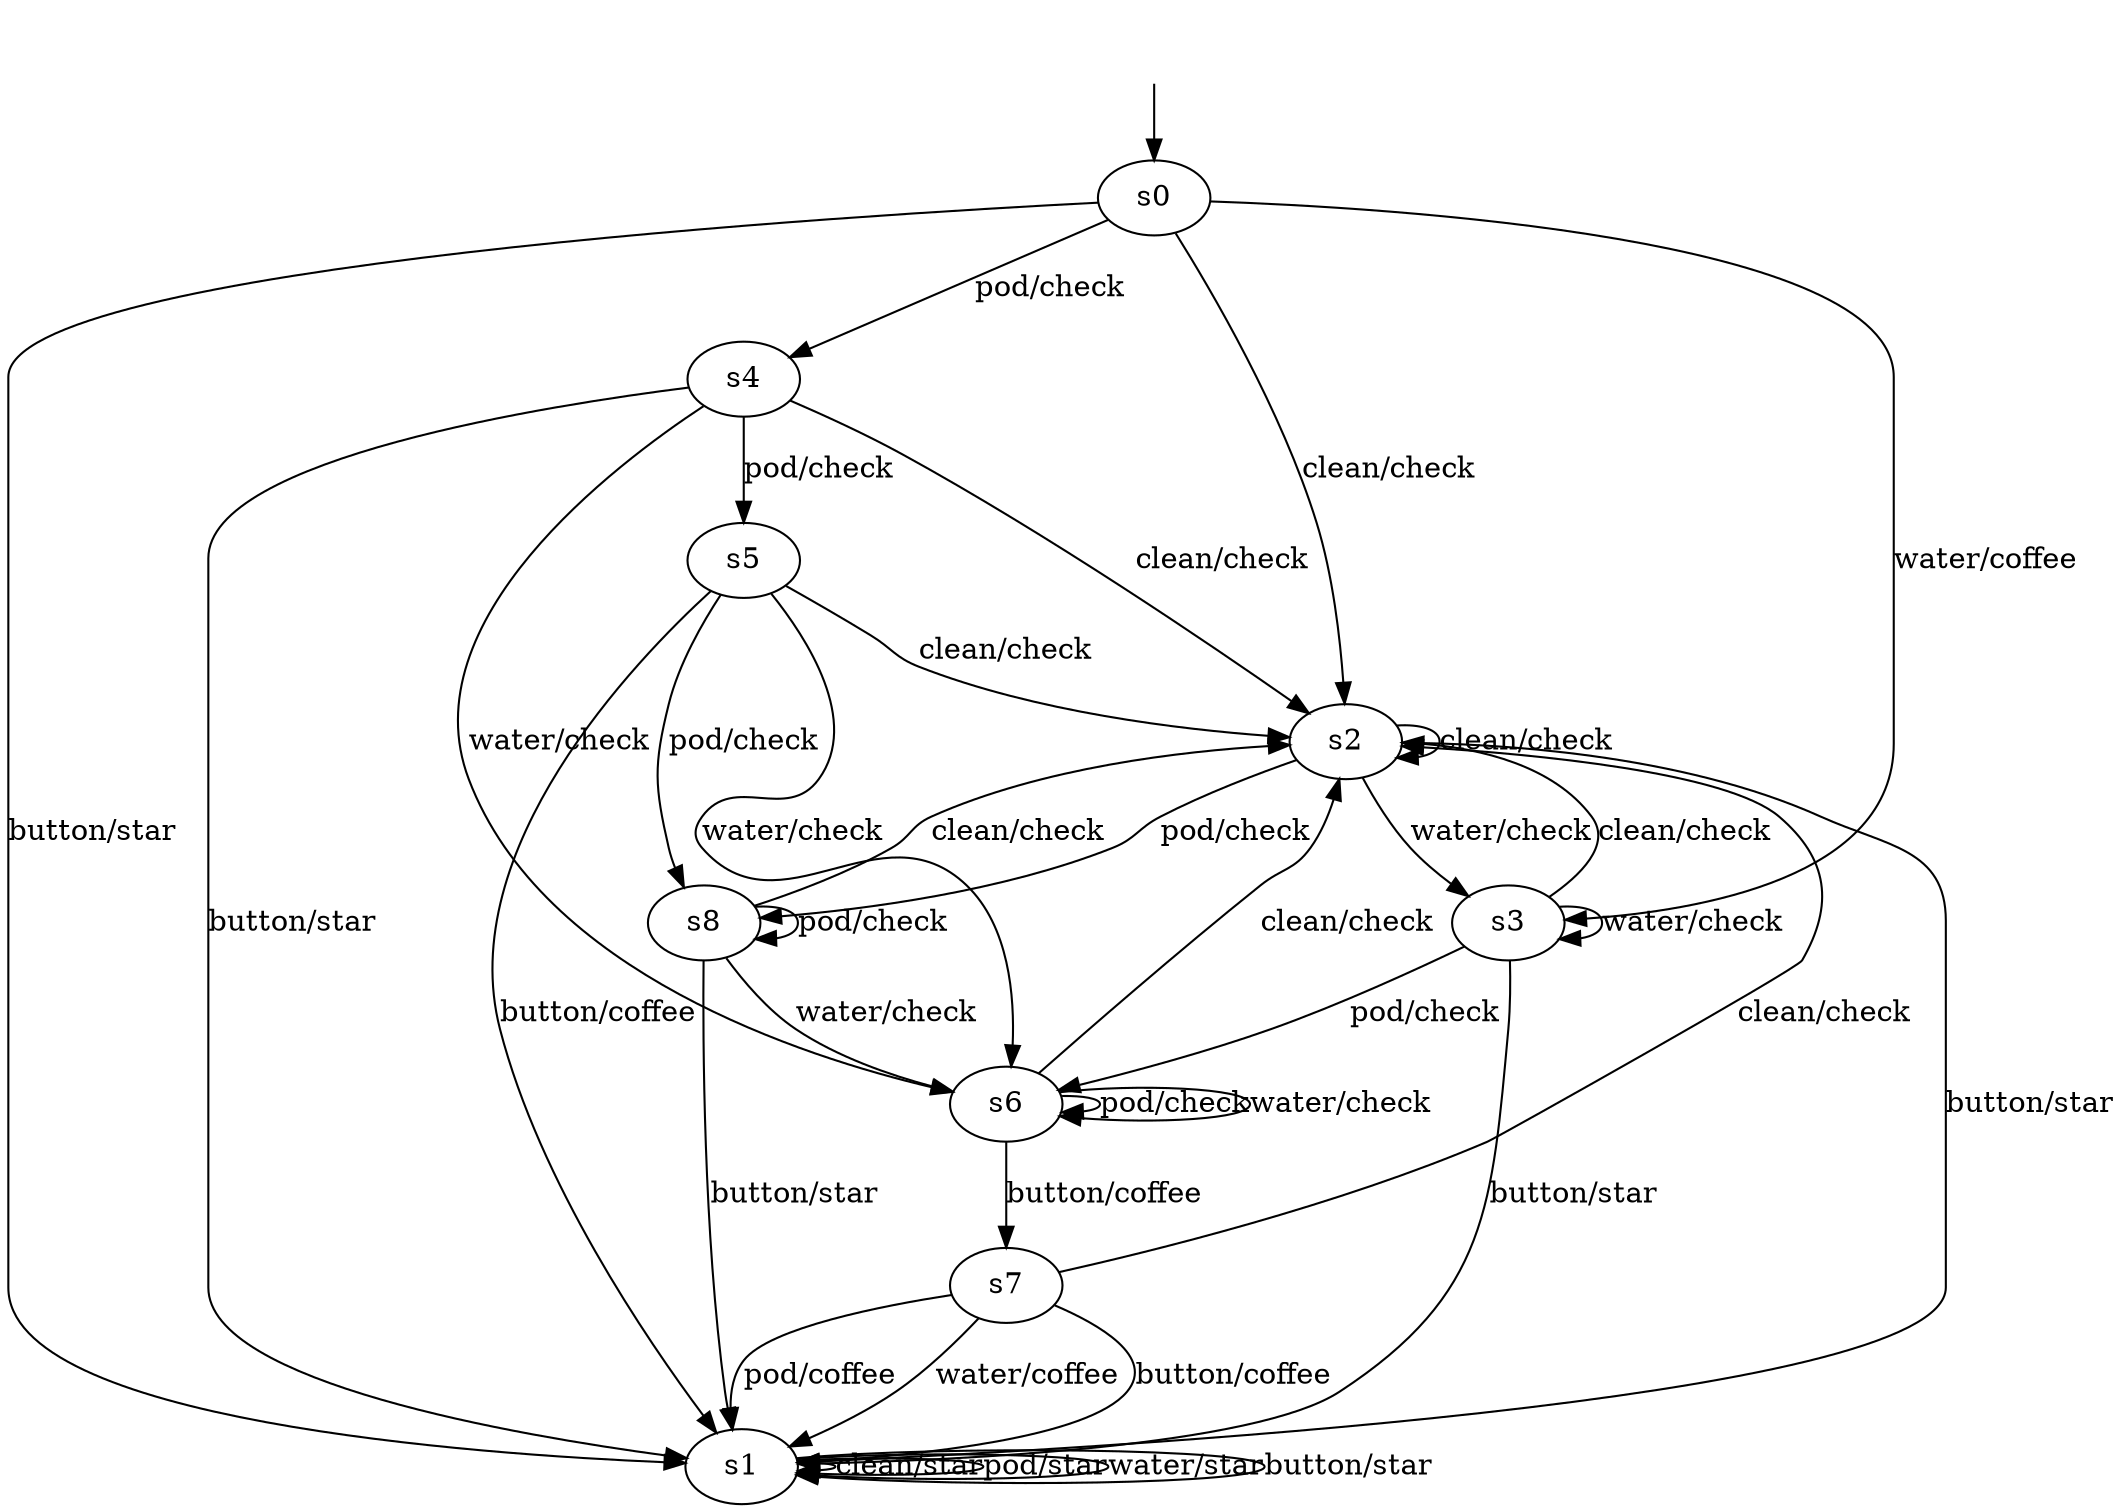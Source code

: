 digraph path {
s0 [label=s0];
s1 [label=s1];
s2 [label=s2];
s3 [label=s3];
s4 [label=s4];
s5 [label=s5];
s6 [label=s6];
s7 [label=s7];
s8 [label=s8];
s0 -> s2  [label="clean/check"];
s0 -> s4  [label="pod/check"];
s0 -> s3  [label="water/coffee"];
s0 -> s1  [label="button/star"];
s1 -> s1  [label="clean/star"];
s1 -> s1  [label="pod/star"];
s1 -> s1  [label="water/star"];
s1 -> s1  [label="button/star"];
s2 -> s2  [label="clean/check"];
s2 -> s8  [label="pod/check"];
s2 -> s3  [label="water/check"];
s2 -> s1  [label="button/star"];
s3 -> s2  [label="clean/check"];
s3 -> s6  [label="pod/check"];
s3 -> s3  [label="water/check"];
s3 -> s1  [label="button/star"];
s4 -> s2  [label="clean/check"];
s4 -> s5  [label="pod/check"];
s4 -> s6  [label="water/check"];
s4 -> s1  [label="button/star"];
s5 -> s2  [label="clean/check"];
s5 -> s8  [label="pod/check"];
s5 -> s6  [label="water/check"];
s5 -> s1  [label="button/coffee"];
s6 -> s2  [label="clean/check"];
s6 -> s6  [label="pod/check"];
s6 -> s6  [label="water/check"];
s6 -> s7  [label="button/coffee"];
s7 -> s2  [label="clean/check"];
s7 -> s1  [label="pod/coffee"];
s7 -> s1  [label="water/coffee"];
s7 -> s1  [label="button/coffee"];
s8 -> s2  [label="clean/check"];
s8 -> s8  [label="pod/check"];
s8 -> s6  [label="water/check"];
s8 -> s1  [label="button/star"];
__start0 [label="", shape=none];
__start0 -> s0  [label=""];
}
